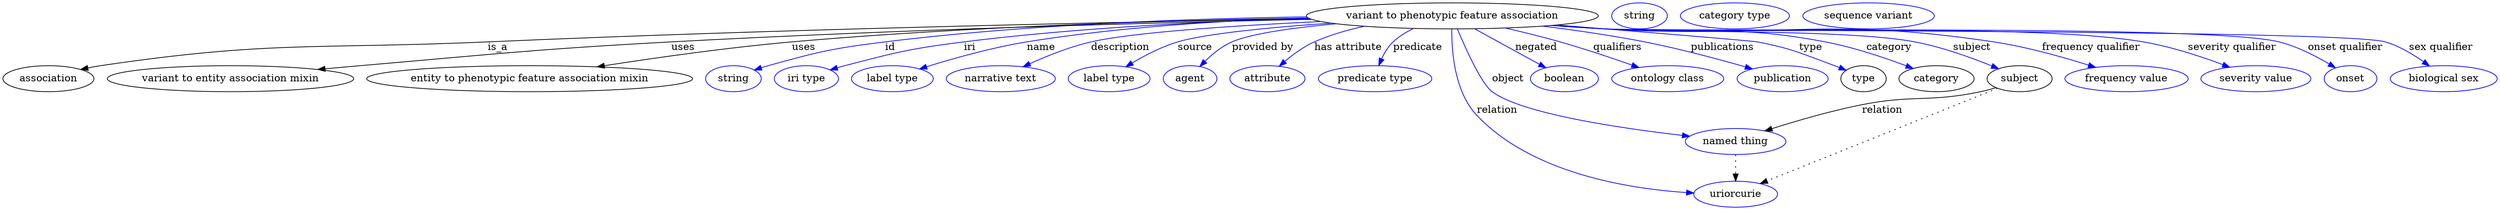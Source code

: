 digraph {
	graph [bb="0,0,3448.1,283"];
	node [label="\N"];
	"variant to phenotypic feature association"	 [height=0.5,
		label="variant to phenotypic feature association",
		pos="2005,265",
		width=5.6148];
	association	 [height=0.5,
		pos="63.044,178",
		width=1.7512];
	"variant to phenotypic feature association" -> association	 [label=is_a,
		lp="684.04,221.5",
		pos="e,108.11,190.61 1805.9,261.78 1545,257.07 1073.1,246.86 670.04,229 432.05,218.45 370.48,232.38 135.04,196 129.55,195.15 123.87,194.08 \
118.21,192.88"];
	"variant to entity association mixin"	 [height=0.5,
		pos="314.04,178",
		width=4.7301];
	"variant to phenotypic feature association" -> "variant to entity association mixin"	 [label=uses,
		lp="940.54,221.5",
		pos="e,435.81,190.64 1807.7,260.98 1590.9,255.97 1232.5,245.94 924.04,229 732.22,218.47 684.41,212.95 493.04,196 477.86,194.66 461.96,\
193.17 446.17,191.64"];
	"entity to phenotypic feature association mixin"	 [height=0.5,
		pos="728.04,178",
		width=6.2647];
	"variant to phenotypic feature association" -> "entity to phenotypic feature association mixin"	 [label=uses,
		lp="1107.5,221.5",
		pos="e,824.8,194.28 1811.9,259.67 1586,253.03 1225.8,241.09 1091,229 1004.5,221.23 906.96,207.24 834.81,195.87"];
	id	 [color=blue,
		height=0.5,
		label=string,
		pos="1010,178",
		width=1.0652];
	"variant to phenotypic feature association" -> id	 [color=blue,
		label=id,
		lp="1227,221.5",
		pos="e,1039.2,189.79 1811.9,259.57 1617.1,253.49 1330.1,242.65 1220,229 1147.1,219.96 1128.7,216.3 1058,196 1055.1,195.14 1052,194.18 \
1048.9,193.17",
		style=solid];
	iri	 [color=blue,
		height=0.5,
		label="iri type",
		pos="1111,178",
		width=1.2277];
	"variant to phenotypic feature association" -> iri	 [color=blue,
		label=iri,
		lp="1337,221.5",
		pos="e,1144.2,190 1818.2,258.07 1651.5,251.34 1420.1,240.47 1329,229 1254.8,219.65 1236.3,215.4 1164,196 1160.7,195.1 1157.3,194.11 1153.8,\
193.06",
		style=solid];
	name	 [color=blue,
		height=0.5,
		label="label type",
		pos="1230,178",
		width=1.5707];
	"variant to phenotypic feature association" -> name	 [color=blue,
		label=name,
		lp="1436,221.5",
		pos="e,1269.1,191.24 1819.3,257.82 1676.3,251.51 1490.9,241.41 1416,229 1368.6,221.13 1315.8,206.03 1278.6,194.3",
		style=solid];
	description	 [color=blue,
		height=0.5,
		label="narrative text",
		pos="1380,178",
		width=2.0943];
	"variant to phenotypic feature association" -> description	 [color=blue,
		label=description,
		lp="1546,221.5",
		pos="e,1412,194.33 1820,257.74 1703,251.98 1563.3,242.61 1505,229 1476,222.22 1445,209.6 1421.1,198.61",
		style=solid];
	source	 [color=blue,
		height=0.5,
		label="label type",
		pos="1530,178",
		width=1.5707];
	"variant to phenotypic feature association" -> source	 [color=blue,
		label=source,
		lp="1650.5,221.5",
		pos="e,1554.5,194.5 1834.5,255.3 1752.9,249.34 1664.7,240.61 1626,229 1604,222.39 1581.2,210.53 1563.4,199.91",
		style=solid];
	"provided by"	 [color=blue,
		height=0.5,
		label=agent,
		pos="1642,178",
		width=1.0291];
	"variant to phenotypic feature association" -> "provided by"	 [color=blue,
		label="provided by",
		lp="1744.5,221.5",
		pos="e,1656.6,194.71 1843.4,254.17 1785.5,248.52 1728.1,240.36 1702,229 1687.7,222.75 1674.2,211.92 1663.7,201.84",
		style=solid];
	"has attribute"	 [color=blue,
		height=0.5,
		label=attribute,
		pos="1749,178",
		width=1.4443];
	"variant to phenotypic feature association" -> "has attribute"	 [color=blue,
		label="has attribute",
		lp="1861,221.5",
		pos="e,1766,195.06 1881.6,250.72 1858.6,245.56 1835.1,238.55 1814,229 1799.4,222.37 1785.2,211.8 1773.8,202",
		style=solid];
	predicate	 [color=blue,
		height=0.5,
		label="predicate type",
		pos="1898,178",
		width=2.1845];
	"variant to phenotypic feature association" -> predicate	 [color=blue,
		label=predicate,
		lp="1956.5,221.5",
		pos="e,1903,195.98 1949.3,247.51 1939.4,242.64 1929.8,236.55 1922,229 1915.4,222.54 1910.4,213.86 1906.7,205.5",
		style=solid];
	object	 [color=blue,
		height=0.5,
		label="named thing",
		pos="2397,91",
		width=1.9318];
	"variant to phenotypic feature association" -> object	 [color=blue,
		label=object,
		lp="2082.5,178",
		pos="e,2337.3,100.38 2012.4,246.57 2023.6,219.58 2045.1,171.26 2060,160 2081.2,144.08 2234.8,117.1 2327.2,102.03",
		style=solid];
	relation	 [color=blue,
		height=0.5,
		label=uriorcurie,
		pos="2397,18",
		width=1.6068];
	"variant to phenotypic feature association" -> relation	 [color=blue,
		label=relation,
		lp="2088,134.5",
		pos="e,2344.6,25.745 2006.1,246.67 2009,215.76 2019.8,153.98 2060,127 2145.5,69.773 2263.2,40.795 2334.5,27.582",
		style=solid];
	negated	 [color=blue,
		height=0.5,
		label=boolean,
		pos="2161,178",
		width=1.2999];
	"variant to phenotypic feature association" -> negated	 [color=blue,
		label=negated,
		lp="2122,221.5",
		pos="e,2134.3,192.9 2037,247.18 2062.7,232.87 2098.7,212.76 2125.3,197.91",
		style=solid];
	qualifiers	 [color=blue,
		height=0.5,
		label="ontology class",
		pos="2303,178",
		width=2.1484];
	"variant to phenotypic feature association" -> qualifiers	 [color=blue,
		label=qualifiers,
		lp="2235,221.5",
		pos="e,2261.9,193.36 2081,248.28 2104.8,242.63 2131.1,235.97 2155,229 2187.7,219.47 2223.8,207.06 2252.2,196.87",
		style=solid];
	publications	 [color=blue,
		height=0.5,
		label=publication,
		pos="2461,178",
		width=1.7512];
	"variant to phenotypic feature association" -> publications	 [color=blue,
		label=publications,
		lp="2380,221.5",
		pos="e,2418.1,191.38 2134.4,251.11 2178.6,245.44 2228.2,238.06 2273,229 2319.3,219.66 2371,205.35 2408.4,194.26",
		style=solid];
	type	 [height=0.5,
		pos="2573,178",
		width=0.86659];
	"variant to phenotypic feature association" -> type	 [color=blue,
		label=type,
		lp="2501,221.5",
		pos="e,2548.7,189.51 2151.2,252.53 2172.9,250.67 2195.1,248.78 2216,247 2310.3,238.98 2335.3,247.29 2428,229 2476,219.54 2487.3,213.4 \
2533,196 2535.1,195.21 2537.3,194.36 2539.4,193.48",
		style=solid];
	category	 [height=0.5,
		pos="2674,178",
		width=1.4443];
	"variant to phenotypic feature association" -> category	 [color=blue,
		label=category,
		lp="2609,221.5",
		pos="e,2640.7,191.95 2148.3,252.27 2171,250.4 2194.1,248.58 2216,247 2351.5,237.23 2387.7,254.69 2521,229 2559.2,221.64 2601.1,207.24 \
2631.3,195.62",
		style=solid];
	subject	 [height=0.5,
		pos="2789,178",
		width=1.2457];
	"variant to phenotypic feature association" -> subject	 [color=blue,
		label=subject,
		lp="2724.5,221.5",
		pos="e,2759.2,191.55 2146.3,252.1 2169.6,250.22 2193.5,248.44 2216,247 2311.3,240.94 2551.4,247.13 2645,229 2681.5,221.95 2721.1,207.36 \
2749.6,195.58",
		style=solid];
	"frequency qualifier"	 [color=blue,
		height=0.5,
		label="frequency value",
		pos="2937,178",
		width=2.3651];
	"variant to phenotypic feature association" -> "frequency qualifier"	 [color=blue,
		label="frequency qualifier",
		lp="2889.5,221.5",
		pos="e,2893.2,193.49 2145.4,252 2169,250.12 2193.2,248.36 2216,247 2335.7,239.9 2636.6,247.3 2755,229 2799.1,222.2 2847.6,208.27 2883.4,\
196.69",
		style=solid];
	"severity qualifier"	 [color=blue,
		height=0.5,
		label="severity value",
		pos="3116,178",
		width=2.1123];
	"variant to phenotypic feature association" -> "severity qualifier"	 [color=blue,
		label="severity qualifier",
		lp="3080.5,221.5",
		pos="e,3078.9,193.76 2144.3,251.91 2168.2,250.01 2192.8,248.27 2216,247 2381.6,237.95 2798.7,257.38 2962,229 2999.1,222.56 3039.4,208.96 \
3069.5,197.43",
		style=solid];
	"onset qualifier"	 [color=blue,
		height=0.5,
		label=onset,
		pos="3246,178",
		width=1.011];
	"variant to phenotypic feature association" -> "onset qualifier"	 [color=blue,
		label="onset qualifier",
		lp="3236,221.5",
		pos="e,3224.6,192.61 2143.7,251.86 2167.8,249.95 2192.6,248.22 2216,247 2319.3,241.6 3045.8,254.12 3146,229 3171,222.74 3196.8,209.37 \
3216,197.88",
		style=solid];
	"sex qualifier"	 [color=blue,
		height=0.5,
		label="biological sex",
		pos="3374,178",
		width=2.0582];
	"variant to phenotypic feature association" -> "sex qualifier"	 [color=blue,
		label="sex qualifier",
		lp="3367.5,221.5",
		pos="e,3353.3,195.33 2143.4,251.83 2167.6,249.92 2192.5,248.2 2216,247 2275.8,243.96 3234.7,245.9 3292,229 3311.1,223.37 3330.2,212 3345.1,\
201.42",
		style=solid];
	object -> relation	 [pos="e,2397,36.09 2397,72.955 2397,64.883 2397,55.176 2397,46.182",
		style=dotted];
	association_type	 [color=blue,
		height=0.5,
		label=string,
		pos="2263,265",
		width=1.0652];
	association_category	 [color=blue,
		height=0.5,
		label="category type",
		pos="2395,265",
		width=2.0943];
	subject -> object	 [label=relation,
		lp="2600,134.5",
		pos="e,2439,105.45 2755.9,165.74 2749.1,163.56 2741.9,161.5 2735,160 2663.9,144.39 2643.5,156.25 2572,142 2530,133.61 2483.4,119.8 2448.8,\
108.66"];
	subject -> relation	 [pos="e,2432.2,32.335 2757.3,165.04 2687.7,136.63 2521.4,68.768 2441.5,36.135",
		style=dotted];
	"variant to phenotypic feature association_subject"	 [color=blue,
		height=0.5,
		label="sequence variant",
		pos="2579,265",
		width=2.5276];
}
